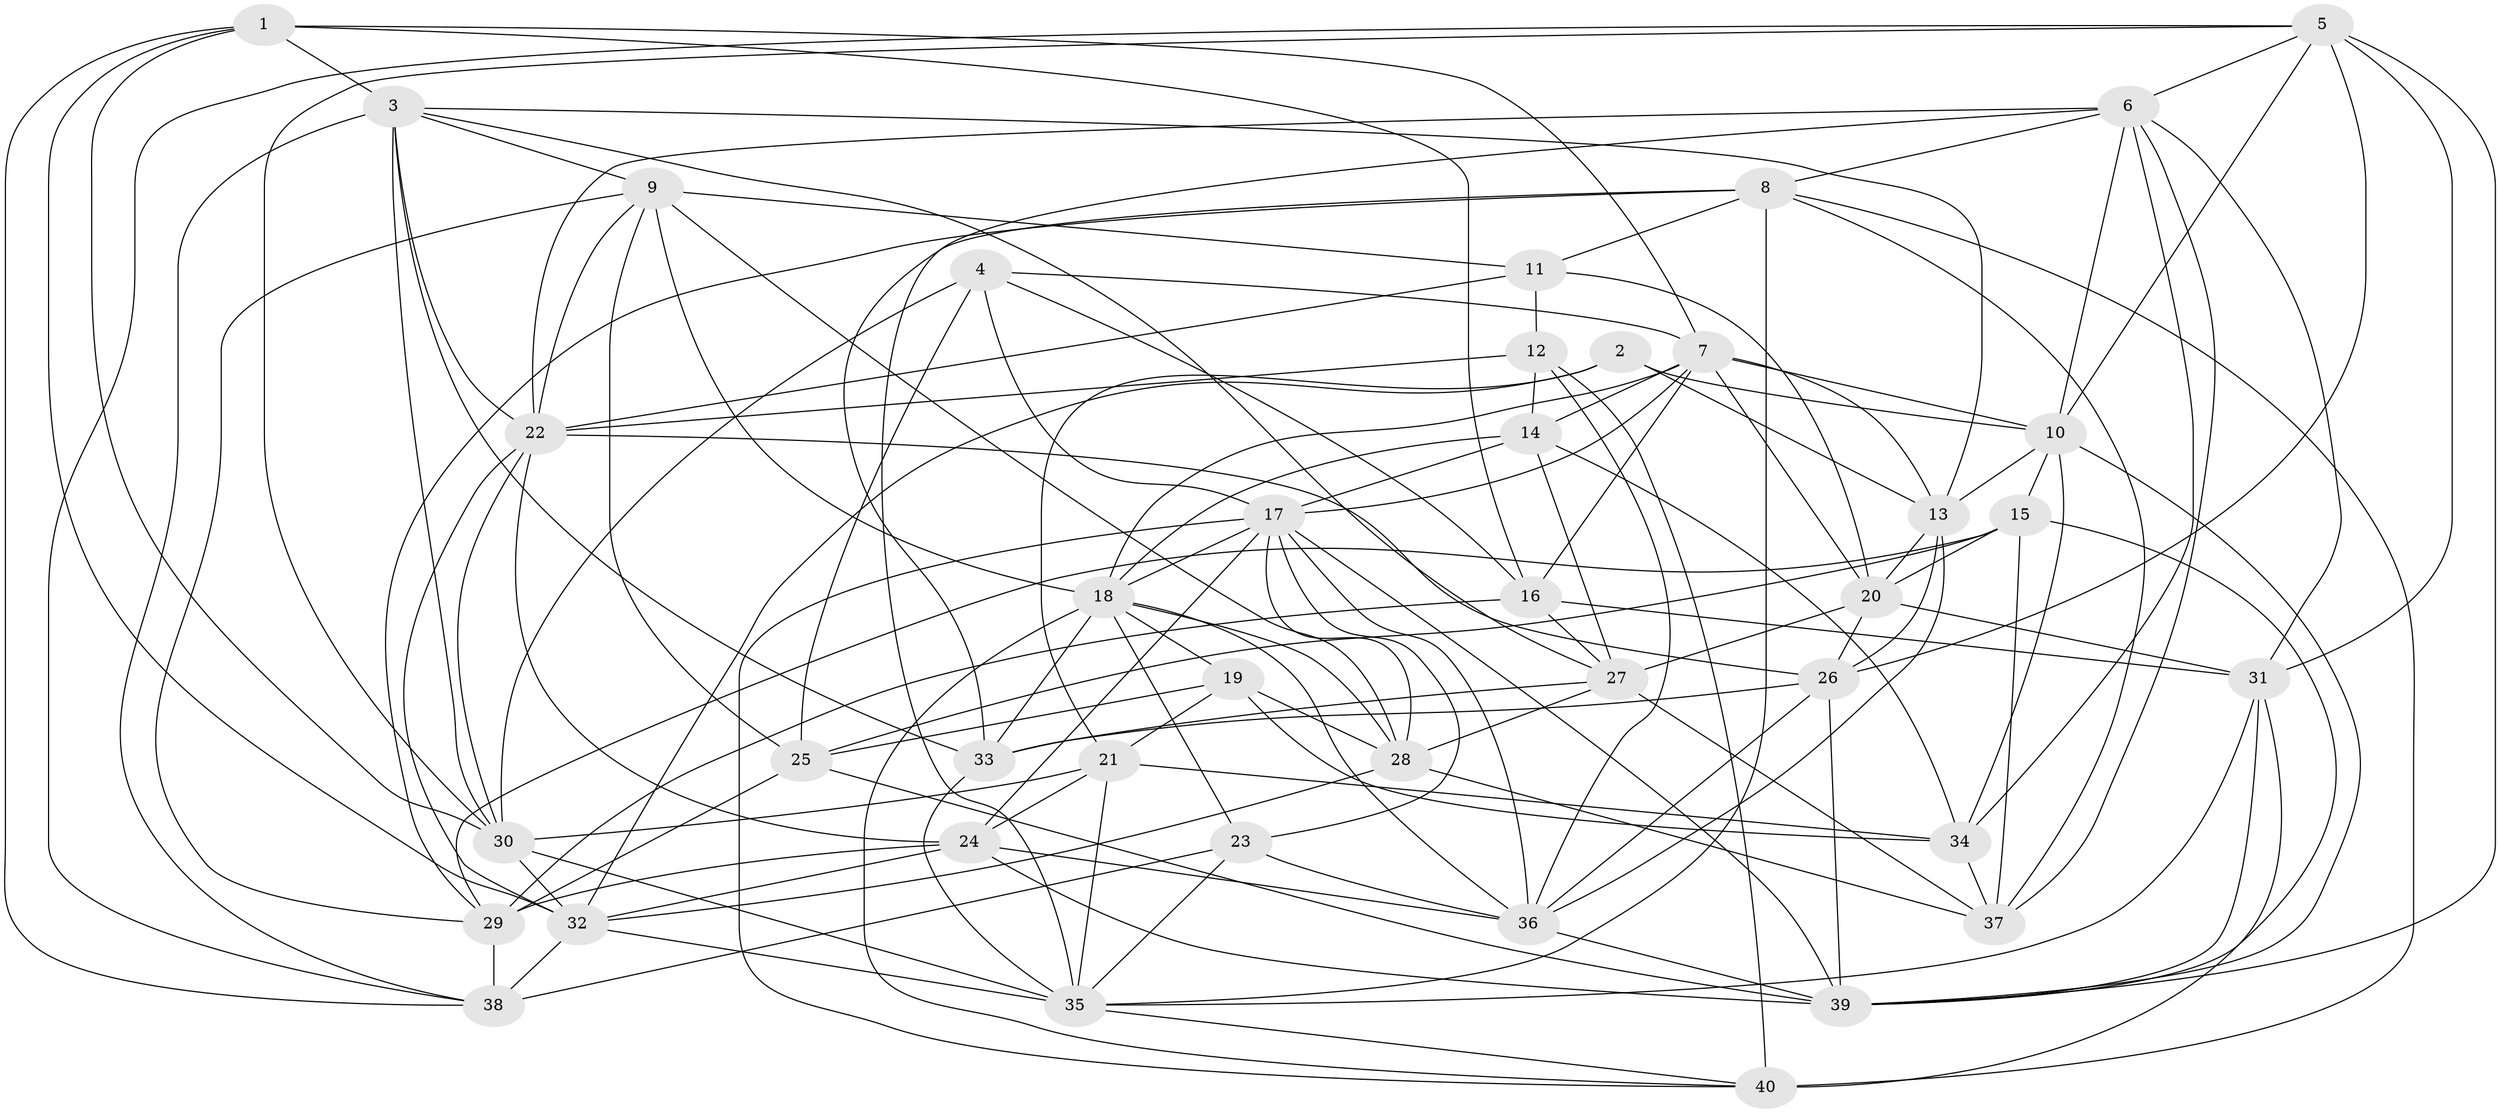 // original degree distribution, {4: 1.0}
// Generated by graph-tools (version 1.1) at 2025/38/03/04/25 23:38:19]
// undirected, 40 vertices, 138 edges
graph export_dot {
  node [color=gray90,style=filled];
  1;
  2;
  3;
  4;
  5;
  6;
  7;
  8;
  9;
  10;
  11;
  12;
  13;
  14;
  15;
  16;
  17;
  18;
  19;
  20;
  21;
  22;
  23;
  24;
  25;
  26;
  27;
  28;
  29;
  30;
  31;
  32;
  33;
  34;
  35;
  36;
  37;
  38;
  39;
  40;
  1 -- 3 [weight=1.0];
  1 -- 7 [weight=1.0];
  1 -- 16 [weight=1.0];
  1 -- 30 [weight=1.0];
  1 -- 32 [weight=1.0];
  1 -- 38 [weight=1.0];
  2 -- 10 [weight=1.0];
  2 -- 13 [weight=1.0];
  2 -- 21 [weight=1.0];
  2 -- 32 [weight=1.0];
  3 -- 9 [weight=1.0];
  3 -- 13 [weight=1.0];
  3 -- 22 [weight=1.0];
  3 -- 27 [weight=1.0];
  3 -- 30 [weight=1.0];
  3 -- 33 [weight=1.0];
  3 -- 38 [weight=1.0];
  4 -- 7 [weight=1.0];
  4 -- 16 [weight=1.0];
  4 -- 17 [weight=1.0];
  4 -- 25 [weight=2.0];
  4 -- 30 [weight=1.0];
  5 -- 6 [weight=1.0];
  5 -- 10 [weight=1.0];
  5 -- 26 [weight=2.0];
  5 -- 30 [weight=1.0];
  5 -- 31 [weight=1.0];
  5 -- 38 [weight=1.0];
  5 -- 39 [weight=1.0];
  6 -- 8 [weight=1.0];
  6 -- 10 [weight=1.0];
  6 -- 22 [weight=1.0];
  6 -- 31 [weight=1.0];
  6 -- 34 [weight=1.0];
  6 -- 35 [weight=1.0];
  6 -- 37 [weight=1.0];
  7 -- 10 [weight=1.0];
  7 -- 13 [weight=2.0];
  7 -- 14 [weight=1.0];
  7 -- 16 [weight=1.0];
  7 -- 17 [weight=1.0];
  7 -- 18 [weight=1.0];
  7 -- 20 [weight=1.0];
  8 -- 11 [weight=1.0];
  8 -- 29 [weight=2.0];
  8 -- 33 [weight=1.0];
  8 -- 35 [weight=1.0];
  8 -- 37 [weight=1.0];
  8 -- 40 [weight=1.0];
  9 -- 11 [weight=2.0];
  9 -- 18 [weight=1.0];
  9 -- 22 [weight=1.0];
  9 -- 25 [weight=1.0];
  9 -- 28 [weight=1.0];
  9 -- 29 [weight=1.0];
  10 -- 13 [weight=1.0];
  10 -- 15 [weight=1.0];
  10 -- 34 [weight=1.0];
  10 -- 39 [weight=1.0];
  11 -- 12 [weight=1.0];
  11 -- 20 [weight=1.0];
  11 -- 22 [weight=1.0];
  12 -- 14 [weight=1.0];
  12 -- 22 [weight=1.0];
  12 -- 36 [weight=1.0];
  12 -- 40 [weight=2.0];
  13 -- 20 [weight=1.0];
  13 -- 26 [weight=1.0];
  13 -- 36 [weight=1.0];
  14 -- 17 [weight=1.0];
  14 -- 18 [weight=1.0];
  14 -- 27 [weight=1.0];
  14 -- 34 [weight=1.0];
  15 -- 20 [weight=2.0];
  15 -- 25 [weight=2.0];
  15 -- 29 [weight=1.0];
  15 -- 37 [weight=1.0];
  15 -- 39 [weight=1.0];
  16 -- 27 [weight=2.0];
  16 -- 29 [weight=2.0];
  16 -- 31 [weight=1.0];
  17 -- 18 [weight=1.0];
  17 -- 23 [weight=1.0];
  17 -- 24 [weight=1.0];
  17 -- 28 [weight=1.0];
  17 -- 36 [weight=1.0];
  17 -- 39 [weight=1.0];
  17 -- 40 [weight=1.0];
  18 -- 19 [weight=1.0];
  18 -- 23 [weight=1.0];
  18 -- 28 [weight=1.0];
  18 -- 33 [weight=1.0];
  18 -- 36 [weight=1.0];
  18 -- 40 [weight=1.0];
  19 -- 21 [weight=1.0];
  19 -- 25 [weight=3.0];
  19 -- 28 [weight=2.0];
  19 -- 34 [weight=1.0];
  20 -- 26 [weight=1.0];
  20 -- 27 [weight=1.0];
  20 -- 31 [weight=1.0];
  21 -- 24 [weight=1.0];
  21 -- 30 [weight=3.0];
  21 -- 34 [weight=1.0];
  21 -- 35 [weight=1.0];
  22 -- 24 [weight=1.0];
  22 -- 26 [weight=2.0];
  22 -- 30 [weight=1.0];
  22 -- 32 [weight=1.0];
  23 -- 35 [weight=1.0];
  23 -- 36 [weight=1.0];
  23 -- 38 [weight=2.0];
  24 -- 29 [weight=1.0];
  24 -- 32 [weight=1.0];
  24 -- 36 [weight=1.0];
  24 -- 39 [weight=2.0];
  25 -- 29 [weight=1.0];
  25 -- 39 [weight=1.0];
  26 -- 33 [weight=2.0];
  26 -- 36 [weight=1.0];
  26 -- 39 [weight=1.0];
  27 -- 28 [weight=1.0];
  27 -- 33 [weight=1.0];
  27 -- 37 [weight=1.0];
  28 -- 32 [weight=1.0];
  28 -- 37 [weight=1.0];
  29 -- 38 [weight=2.0];
  30 -- 32 [weight=1.0];
  30 -- 35 [weight=1.0];
  31 -- 35 [weight=1.0];
  31 -- 39 [weight=1.0];
  31 -- 40 [weight=2.0];
  32 -- 35 [weight=1.0];
  32 -- 38 [weight=1.0];
  33 -- 35 [weight=2.0];
  34 -- 37 [weight=1.0];
  35 -- 40 [weight=1.0];
  36 -- 39 [weight=1.0];
}
